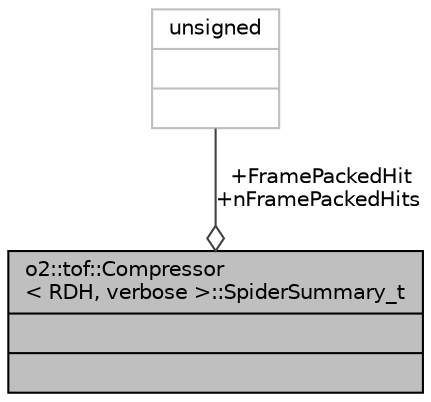 digraph "o2::tof::Compressor&lt; RDH, verbose &gt;::SpiderSummary_t"
{
 // INTERACTIVE_SVG=YES
  bgcolor="transparent";
  edge [fontname="Helvetica",fontsize="10",labelfontname="Helvetica",labelfontsize="10"];
  node [fontname="Helvetica",fontsize="10",shape=record];
  Node1 [label="{o2::tof::Compressor\l\< RDH, verbose \>::SpiderSummary_t\n||}",height=0.2,width=0.4,color="black", fillcolor="grey75", style="filled", fontcolor="black"];
  Node2 -> Node1 [color="grey25",fontsize="10",style="solid",label=" +FramePackedHit\n+nFramePackedHits" ,arrowhead="odiamond",fontname="Helvetica"];
  Node2 [label="{unsigned\n||}",height=0.2,width=0.4,color="grey75"];
}
